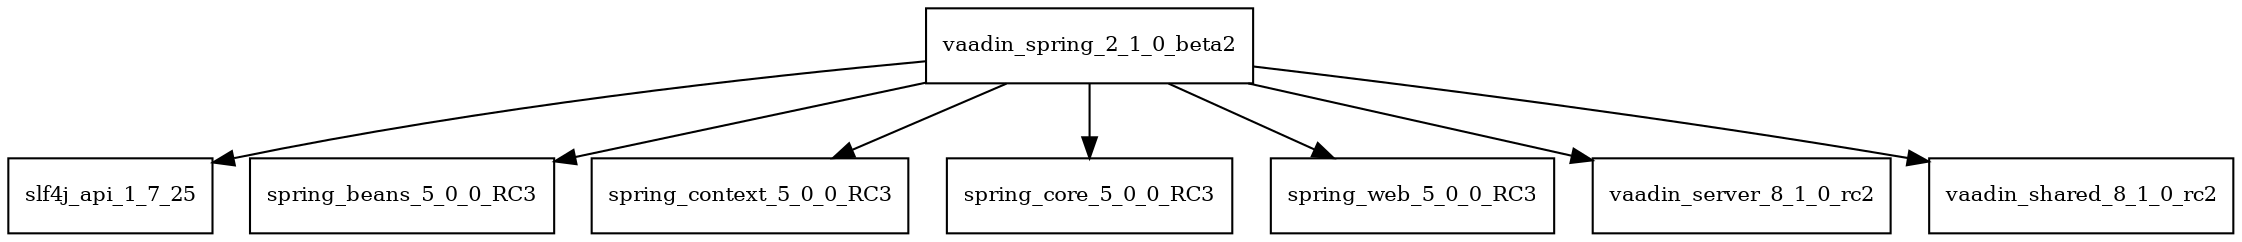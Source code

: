 digraph vaadin_spring_2_1_0_beta2_dependencies {
  node [shape = box, fontsize=10.0];
  vaadin_spring_2_1_0_beta2 -> slf4j_api_1_7_25;
  vaadin_spring_2_1_0_beta2 -> spring_beans_5_0_0_RC3;
  vaadin_spring_2_1_0_beta2 -> spring_context_5_0_0_RC3;
  vaadin_spring_2_1_0_beta2 -> spring_core_5_0_0_RC3;
  vaadin_spring_2_1_0_beta2 -> spring_web_5_0_0_RC3;
  vaadin_spring_2_1_0_beta2 -> vaadin_server_8_1_0_rc2;
  vaadin_spring_2_1_0_beta2 -> vaadin_shared_8_1_0_rc2;
}
